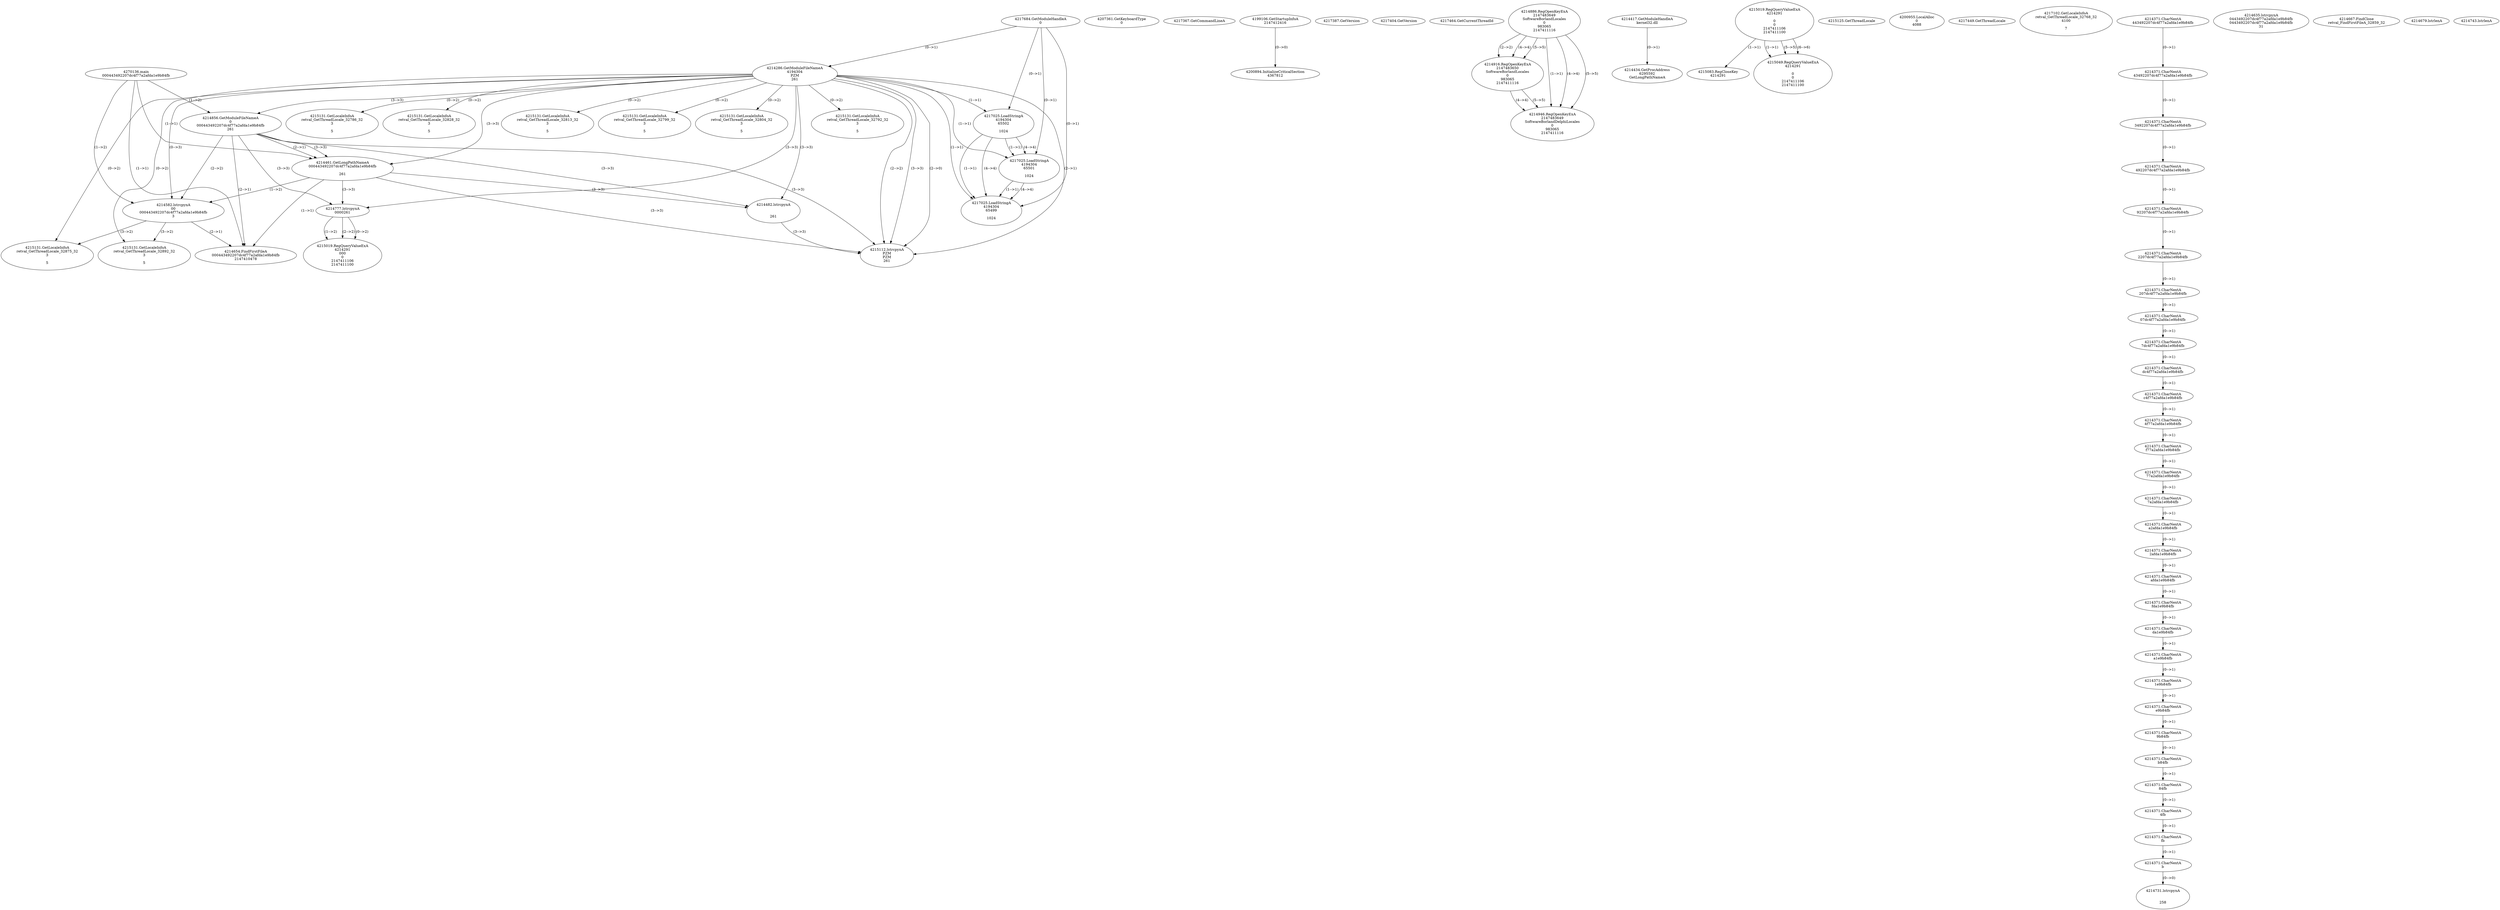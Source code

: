 // Global SCDG with merge call
digraph {
	0 [label="4270136.main
000443492207dc4f77a2afda1e9b84fb"]
	1 [label="4217684.GetModuleHandleA
0"]
	2 [label="4207361.GetKeyboardType
0"]
	3 [label="4217367.GetCommandLineA
"]
	4 [label="4199106.GetStartupInfoA
2147412416"]
	5 [label="4217387.GetVersion
"]
	6 [label="4217404.GetVersion
"]
	7 [label="4217464.GetCurrentThreadId
"]
	8 [label="4214286.GetModuleFileNameA
4194304
PZM
261"]
	1 -> 8 [label="(0-->1)"]
	9 [label="4214856.GetModuleFileNameA
0
000443492207dc4f77a2afda1e9b84fb
261"]
	0 -> 9 [label="(1-->2)"]
	8 -> 9 [label="(3-->3)"]
	10 [label="4214886.RegOpenKeyExA
2147483649
Software\Borland\Locales
0
983065
2147411116"]
	11 [label="4214916.RegOpenKeyExA
2147483650
Software\Borland\Locales
0
983065
2147411116"]
	10 -> 11 [label="(2-->2)"]
	10 -> 11 [label="(4-->4)"]
	10 -> 11 [label="(5-->5)"]
	12 [label="4214417.GetModuleHandleA
kernel32.dll"]
	13 [label="4214434.GetProcAddress
6295592
GetLongPathNameA"]
	12 -> 13 [label="(0-->1)"]
	14 [label="4214461.GetLongPathNameA
000443492207dc4f77a2afda1e9b84fb

261"]
	0 -> 14 [label="(1-->1)"]
	9 -> 14 [label="(2-->1)"]
	8 -> 14 [label="(3-->3)"]
	9 -> 14 [label="(3-->3)"]
	15 [label="4214482.lstrcpynA


261"]
	8 -> 15 [label="(3-->3)"]
	9 -> 15 [label="(3-->3)"]
	14 -> 15 [label="(3-->3)"]
	16 [label="4215019.RegQueryValueExA
4214291

0
0
2147411106
2147411100"]
	17 [label="4215083.RegCloseKey
4214291"]
	16 -> 17 [label="(1-->1)"]
	18 [label="4215112.lstrcpynA
PZM
PZM
261"]
	8 -> 18 [label="(2-->1)"]
	8 -> 18 [label="(2-->2)"]
	8 -> 18 [label="(3-->3)"]
	9 -> 18 [label="(3-->3)"]
	14 -> 18 [label="(3-->3)"]
	15 -> 18 [label="(3-->3)"]
	8 -> 18 [label="(2-->0)"]
	19 [label="4215125.GetThreadLocale
"]
	20 [label="4215131.GetLocaleInfoA
retval_GetThreadLocale_32786_32
3

5"]
	8 -> 20 [label="(0-->2)"]
	21 [label="4217025.LoadStringA
4194304
65502

1024"]
	1 -> 21 [label="(0-->1)"]
	8 -> 21 [label="(1-->1)"]
	22 [label="4217025.LoadStringA
4194304
65501

1024"]
	1 -> 22 [label="(0-->1)"]
	8 -> 22 [label="(1-->1)"]
	21 -> 22 [label="(1-->1)"]
	21 -> 22 [label="(4-->4)"]
	23 [label="4217025.LoadStringA
4194304
65499

1024"]
	1 -> 23 [label="(0-->1)"]
	8 -> 23 [label="(1-->1)"]
	21 -> 23 [label="(1-->1)"]
	22 -> 23 [label="(1-->1)"]
	21 -> 23 [label="(4-->4)"]
	22 -> 23 [label="(4-->4)"]
	24 [label="4200894.InitializeCriticalSection
4367812"]
	4 -> 24 [label="(0-->0)"]
	25 [label="4200955.LocalAlloc
0
4088"]
	26 [label="4214946.RegOpenKeyExA
2147483649
Software\Borland\Delphi\Locales
0
983065
2147411116"]
	10 -> 26 [label="(1-->1)"]
	10 -> 26 [label="(4-->4)"]
	11 -> 26 [label="(4-->4)"]
	10 -> 26 [label="(5-->5)"]
	11 -> 26 [label="(5-->5)"]
	27 [label="4215049.RegQueryValueExA
4214291

0
0
2147411106
2147411100"]
	16 -> 27 [label="(1-->1)"]
	16 -> 27 [label="(5-->5)"]
	16 -> 27 [label="(6-->6)"]
	28 [label="4215131.GetLocaleInfoA
retval_GetThreadLocale_32828_32
3

5"]
	8 -> 28 [label="(0-->2)"]
	29 [label="4217449.GetThreadLocale
"]
	30 [label="4217102.GetLocaleInfoA
retval_GetThreadLocale_32768_32
4100

7"]
	31 [label="4215131.GetLocaleInfoA
retval_GetThreadLocale_32813_32
3

5"]
	8 -> 31 [label="(0-->2)"]
	32 [label="4215131.GetLocaleInfoA
retval_GetThreadLocale_32799_32
3

5"]
	8 -> 32 [label="(0-->2)"]
	33 [label="4215131.GetLocaleInfoA
retval_GetThreadLocale_32804_32
3

5"]
	8 -> 33 [label="(0-->2)"]
	34 [label="4214582.lstrcpynA
00
000443492207dc4f77a2afda1e9b84fb
3"]
	0 -> 34 [label="(1-->2)"]
	9 -> 34 [label="(2-->2)"]
	14 -> 34 [label="(1-->2)"]
	8 -> 34 [label="(0-->3)"]
	35 [label="4214371.CharNextA
443492207dc4f77a2afda1e9b84fb"]
	36 [label="4214371.CharNextA
43492207dc4f77a2afda1e9b84fb"]
	35 -> 36 [label="(0-->1)"]
	37 [label="4214371.CharNextA
3492207dc4f77a2afda1e9b84fb"]
	36 -> 37 [label="(0-->1)"]
	38 [label="4214371.CharNextA
492207dc4f77a2afda1e9b84fb"]
	37 -> 38 [label="(0-->1)"]
	39 [label="4214371.CharNextA
92207dc4f77a2afda1e9b84fb"]
	38 -> 39 [label="(0-->1)"]
	40 [label="4214371.CharNextA
2207dc4f77a2afda1e9b84fb"]
	39 -> 40 [label="(0-->1)"]
	41 [label="4214371.CharNextA
207dc4f77a2afda1e9b84fb"]
	40 -> 41 [label="(0-->1)"]
	42 [label="4214371.CharNextA
07dc4f77a2afda1e9b84fb"]
	41 -> 42 [label="(0-->1)"]
	43 [label="4214371.CharNextA
7dc4f77a2afda1e9b84fb"]
	42 -> 43 [label="(0-->1)"]
	44 [label="4214371.CharNextA
dc4f77a2afda1e9b84fb"]
	43 -> 44 [label="(0-->1)"]
	45 [label="4214371.CharNextA
c4f77a2afda1e9b84fb"]
	44 -> 45 [label="(0-->1)"]
	46 [label="4214371.CharNextA
4f77a2afda1e9b84fb"]
	45 -> 46 [label="(0-->1)"]
	47 [label="4214371.CharNextA
f77a2afda1e9b84fb"]
	46 -> 47 [label="(0-->1)"]
	48 [label="4214371.CharNextA
77a2afda1e9b84fb"]
	47 -> 48 [label="(0-->1)"]
	49 [label="4214371.CharNextA
7a2afda1e9b84fb"]
	48 -> 49 [label="(0-->1)"]
	50 [label="4214371.CharNextA
a2afda1e9b84fb"]
	49 -> 50 [label="(0-->1)"]
	51 [label="4214371.CharNextA
2afda1e9b84fb"]
	50 -> 51 [label="(0-->1)"]
	52 [label="4214371.CharNextA
afda1e9b84fb"]
	51 -> 52 [label="(0-->1)"]
	53 [label="4214371.CharNextA
fda1e9b84fb"]
	52 -> 53 [label="(0-->1)"]
	54 [label="4214371.CharNextA
da1e9b84fb"]
	53 -> 54 [label="(0-->1)"]
	55 [label="4214371.CharNextA
a1e9b84fb"]
	54 -> 55 [label="(0-->1)"]
	56 [label="4214371.CharNextA
1e9b84fb"]
	55 -> 56 [label="(0-->1)"]
	57 [label="4214371.CharNextA
e9b84fb"]
	56 -> 57 [label="(0-->1)"]
	58 [label="4214371.CharNextA
9b84fb"]
	57 -> 58 [label="(0-->1)"]
	59 [label="4214371.CharNextA
b84fb"]
	58 -> 59 [label="(0-->1)"]
	60 [label="4214371.CharNextA
84fb"]
	59 -> 60 [label="(0-->1)"]
	61 [label="4214371.CharNextA
4fb"]
	60 -> 61 [label="(0-->1)"]
	62 [label="4214371.CharNextA
fb"]
	61 -> 62 [label="(0-->1)"]
	63 [label="4214371.CharNextA
b"]
	62 -> 63 [label="(0-->1)"]
	64 [label="4214635.lstrcpynA
0443492207dc4f77a2afda1e9b84fb
0443492207dc4f77a2afda1e9b84fb
31"]
	65 [label="4214654.FindFirstFileA
000443492207dc4f77a2afda1e9b84fb
2147410478"]
	0 -> 65 [label="(1-->1)"]
	9 -> 65 [label="(2-->1)"]
	14 -> 65 [label="(1-->1)"]
	34 -> 65 [label="(2-->1)"]
	66 [label="4214667.FindClose
retval_FindFirstFileA_32859_32"]
	67 [label="4214679.lstrlenA
"]
	68 [label="4214731.lstrcpynA


258"]
	63 -> 68 [label="(0-->0)"]
	69 [label="4214743.lstrlenA
"]
	70 [label="4214777.lstrcpynA
00\
00\
261"]
	8 -> 70 [label="(3-->3)"]
	9 -> 70 [label="(3-->3)"]
	14 -> 70 [label="(3-->3)"]
	71 [label="4215019.RegQueryValueExA
4214291
00\
0
0
2147411106
2147411100"]
	70 -> 71 [label="(1-->2)"]
	70 -> 71 [label="(2-->2)"]
	70 -> 71 [label="(0-->2)"]
	72 [label="4215131.GetLocaleInfoA
retval_GetThreadLocale_32875_32
3

5"]
	8 -> 72 [label="(0-->2)"]
	34 -> 72 [label="(3-->2)"]
	73 [label="4215131.GetLocaleInfoA
retval_GetThreadLocale_32792_32
3

5"]
	8 -> 73 [label="(0-->2)"]
	74 [label="4215131.GetLocaleInfoA
retval_GetThreadLocale_32892_32
3

5"]
	8 -> 74 [label="(0-->2)"]
	34 -> 74 [label="(3-->2)"]
}
